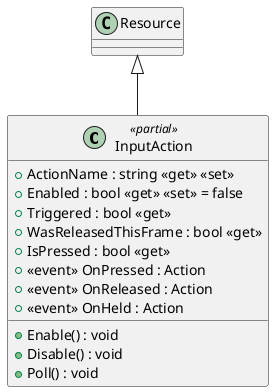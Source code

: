 @startuml
class InputAction <<partial>> {
    + ActionName : string <<get>> <<set>>
    + Enabled : bool <<get>> <<set>> = false
    + Triggered : bool <<get>>
    + WasReleasedThisFrame : bool <<get>>
    + IsPressed : bool <<get>>
    +  <<event>> OnPressed : Action 
    +  <<event>> OnReleased : Action 
    +  <<event>> OnHeld : Action 
    + Enable() : void
    + Disable() : void
    + Poll() : void
}
Resource <|-- InputAction
@enduml
